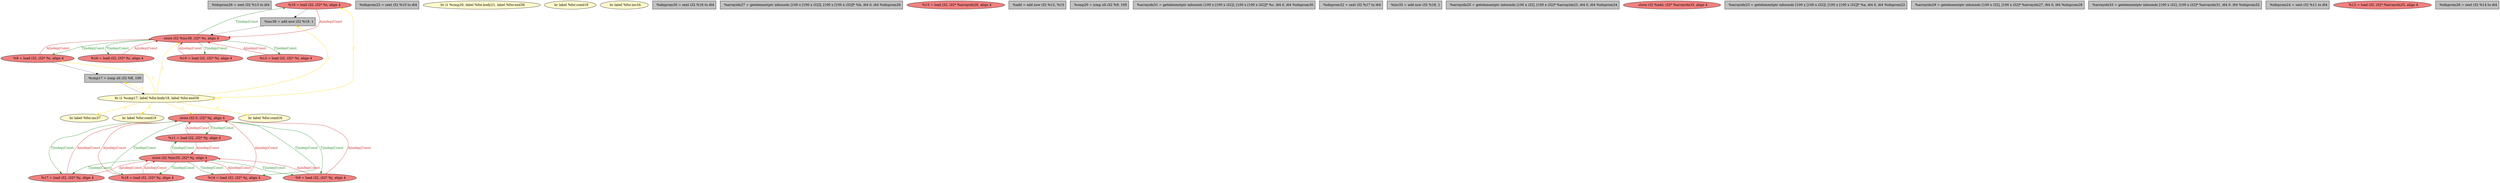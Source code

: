 
digraph G {


node1389 [fillcolor=grey,label="  %idxprom26 = sext i32 %13 to i64",shape=rectangle,style=filled ]
node1365 [fillcolor=lightcoral,label="  %19 = load i32, i32* %i, align 4",shape=ellipse,style=filled ]
node1364 [fillcolor=lightcoral,label="  %11 = load i32, i32* %j, align 4",shape=ellipse,style=filled ]
node1371 [fillcolor=grey,label="  %idxprom22 = sext i32 %10 to i64",shape=rectangle,style=filled ]
node1362 [fillcolor=lemonchiffon,label="  br label %for.inc37",shape=ellipse,style=filled ]
node1360 [fillcolor=lemonchiffon,label="  br i1 %cmp20, label %for.body21, label %for.end36",shape=ellipse,style=filled ]
node1369 [fillcolor=lemonchiffon,label="  br label %for.cond19",shape=ellipse,style=filled ]
node1363 [fillcolor=grey,label="  %cmp17 = icmp slt i32 %8, 100",shape=rectangle,style=filled ]
node1386 [fillcolor=lightcoral,label="  %10 = load i32, i32* %i, align 4",shape=ellipse,style=filled ]
node1358 [fillcolor=lightcoral,label="  %16 = load i32, i32* %i, align 4",shape=ellipse,style=filled ]
node1390 [fillcolor=lightcoral,label="  %17 = load i32, i32* %j, align 4",shape=ellipse,style=filled ]
node1383 [fillcolor=lemonchiffon,label="  br label %for.inc34",shape=ellipse,style=filled ]
node1361 [fillcolor=grey,label="  %idxprom30 = sext i32 %16 to i64",shape=rectangle,style=filled ]
node1357 [fillcolor=grey,label="  %arrayidx27 = getelementptr inbounds [100 x [100 x i32]], [100 x [100 x i32]]* %b, i64 0, i64 %idxprom26",shape=rectangle,style=filled ]
node1353 [fillcolor=lightcoral,label="  %15 = load i32, i32* %arrayidx29, align 4",shape=ellipse,style=filled ]
node1366 [fillcolor=lightcoral,label="  %18 = load i32, i32* %j, align 4",shape=ellipse,style=filled ]
node1352 [fillcolor=grey,label="  %add = add nsw i32 %12, %15",shape=rectangle,style=filled ]
node1355 [fillcolor=grey,label="  %cmp20 = icmp slt i32 %9, 100",shape=rectangle,style=filled ]
node1351 [fillcolor=grey,label="  %arrayidx31 = getelementptr inbounds [100 x [100 x i32]], [100 x [100 x i32]]* %c, i64 0, i64 %idxprom30",shape=rectangle,style=filled ]
node1359 [fillcolor=grey,label="  %idxprom32 = sext i32 %17 to i64",shape=rectangle,style=filled ]
node1354 [fillcolor=lightcoral,label="  %14 = load i32, i32* %j, align 4",shape=ellipse,style=filled ]
node1376 [fillcolor=grey,label="  %inc35 = add nsw i32 %18, 1",shape=rectangle,style=filled ]
node1381 [fillcolor=grey,label="  %inc38 = add nsw i32 %19, 1",shape=rectangle,style=filled ]
node1356 [fillcolor=grey,label="  %arrayidx25 = getelementptr inbounds [100 x i32], [100 x i32]* %arrayidx23, i64 0, i64 %idxprom24",shape=rectangle,style=filled ]
node1380 [fillcolor=lemonchiffon,label="  br label %for.cond19",shape=ellipse,style=filled ]
node1367 [fillcolor=lightcoral,label="  store i32 %inc38, i32* %i, align 4",shape=ellipse,style=filled ]
node1388 [fillcolor=lightcoral,label="  %13 = load i32, i32* %i, align 4",shape=ellipse,style=filled ]
node1368 [fillcolor=lightcoral,label="  store i32 %add, i32* %arrayidx33, align 4",shape=ellipse,style=filled ]
node1372 [fillcolor=lightcoral,label="  store i32 %inc35, i32* %j, align 4",shape=ellipse,style=filled ]
node1374 [fillcolor=grey,label="  %arrayidx23 = getelementptr inbounds [100 x [100 x i32]], [100 x [100 x i32]]* %a, i64 0, i64 %idxprom22",shape=rectangle,style=filled ]
node1384 [fillcolor=grey,label="  %arrayidx29 = getelementptr inbounds [100 x i32], [100 x i32]* %arrayidx27, i64 0, i64 %idxprom28",shape=rectangle,style=filled ]
node1375 [fillcolor=grey,label="  %arrayidx33 = getelementptr inbounds [100 x i32], [100 x i32]* %arrayidx31, i64 0, i64 %idxprom32",shape=rectangle,style=filled ]
node1382 [fillcolor=grey,label="  %idxprom24 = sext i32 %11 to i64",shape=rectangle,style=filled ]
node1373 [fillcolor=lightcoral,label="  %9 = load i32, i32* %j, align 4",shape=ellipse,style=filled ]
node1377 [fillcolor=lightcoral,label="  store i32 0, i32* %j, align 4",shape=ellipse,style=filled ]
node1378 [fillcolor=lightcoral,label="  %8 = load i32, i32* %i, align 4",shape=ellipse,style=filled ]
node1387 [fillcolor=lightcoral,label="  %12 = load i32, i32* %arrayidx25, align 4",shape=ellipse,style=filled ]
node1370 [fillcolor=lemonchiffon,label="  br label %for.cond16",shape=ellipse,style=filled ]
node1379 [fillcolor=grey,label="  %idxprom28 = sext i32 %14 to i64",shape=rectangle,style=filled ]
node1385 [fillcolor=lemonchiffon,label="  br i1 %cmp17, label %for.body18, label %for.end39",shape=ellipse,style=filled ]

node1385->node1365 [style=solid,color=gold,label="C",penwidth=1.0,fontcolor=gold ]
node1388->node1367 [style=solid,color=firebrick3,label="A|indep|Const",penwidth=1.0,fontcolor=firebrick3 ]
node1367->node1388 [style=solid,color=forestgreen,label="T|indep|Const",penwidth=1.0,fontcolor=forestgreen ]
node1377->node1354 [style=solid,color=forestgreen,label="T|indep|Const",penwidth=1.0,fontcolor=forestgreen ]
node1354->node1377 [style=solid,color=firebrick3,label="A|indep|Const",penwidth=1.0,fontcolor=firebrick3 ]
node1366->node1377 [style=solid,color=firebrick3,label="A|indep|Const",penwidth=1.0,fontcolor=firebrick3 ]
node1354->node1372 [style=solid,color=firebrick3,label="A|indep|Const",penwidth=1.0,fontcolor=firebrick3 ]
node1364->node1372 [style=solid,color=firebrick3,label="A|indep|Const",penwidth=1.0,fontcolor=firebrick3 ]
node1372->node1354 [style=solid,color=forestgreen,label="T|indep|Const",penwidth=1.0,fontcolor=forestgreen ]
node1385->node1367 [style=solid,color=gold,label="C",penwidth=1.0,fontcolor=gold ]
node1377->node1366 [style=solid,color=forestgreen,label="T|indep|Const",penwidth=1.0,fontcolor=forestgreen ]
node1373->node1372 [style=solid,color=firebrick3,label="A|indep|Const",penwidth=1.0,fontcolor=firebrick3 ]
node1385->node1370 [style=solid,color=gold,label="C",penwidth=1.0,fontcolor=gold ]
node1372->node1373 [style=solid,color=forestgreen,label="T|indep|Const",penwidth=1.0,fontcolor=forestgreen ]
node1367->node1386 [style=solid,color=forestgreen,label="T|indep|Const",penwidth=1.0,fontcolor=forestgreen ]
node1378->node1367 [style=solid,color=firebrick3,label="A|indep|Const",penwidth=1.0,fontcolor=firebrick3 ]
node1386->node1367 [style=solid,color=firebrick3,label="A|indep|Const",penwidth=1.0,fontcolor=firebrick3 ]
node1373->node1377 [style=solid,color=firebrick3,label="A|indep|Const",penwidth=1.0,fontcolor=firebrick3 ]
node1378->node1363 [style=solid,color=black,label="",penwidth=0.5,fontcolor=black ]
node1372->node1366 [style=solid,color=forestgreen,label="T|indep|Const",penwidth=1.0,fontcolor=forestgreen ]
node1390->node1377 [style=solid,color=firebrick3,label="A|indep|Const",penwidth=1.0,fontcolor=firebrick3 ]
node1365->node1367 [style=solid,color=firebrick3,label="A|indep|Const",penwidth=1.0,fontcolor=firebrick3 ]
node1363->node1385 [style=solid,color=black,label="",penwidth=0.5,fontcolor=black ]
node1372->node1390 [style=solid,color=forestgreen,label="T|indep|Const",penwidth=1.0,fontcolor=forestgreen ]
node1385->node1378 [style=solid,color=gold,label="C",penwidth=1.0,fontcolor=gold ]
node1385->node1362 [style=solid,color=gold,label="C",penwidth=1.0,fontcolor=gold ]
node1372->node1364 [style=solid,color=forestgreen,label="T|indep|Const",penwidth=1.0,fontcolor=forestgreen ]
node1385->node1377 [style=solid,color=gold,label="C",penwidth=1.0,fontcolor=gold ]
node1366->node1372 [style=solid,color=firebrick3,label="A|indep|Const",penwidth=1.0,fontcolor=firebrick3 ]
node1367->node1358 [style=solid,color=forestgreen,label="T|indep|Const",penwidth=1.0,fontcolor=forestgreen ]
node1377->node1364 [style=solid,color=forestgreen,label="T|indep|Const",penwidth=1.0,fontcolor=forestgreen ]
node1365->node1381 [style=solid,color=black,label="",penwidth=0.5,fontcolor=black ]
node1385->node1363 [style=solid,color=gold,label="C",penwidth=1.0,fontcolor=gold ]
node1385->node1385 [style=solid,color=gold,label="C",penwidth=1.0,fontcolor=gold ]
node1385->node1381 [style=solid,color=gold,label="C",penwidth=1.0,fontcolor=gold ]
node1377->node1390 [style=solid,color=forestgreen,label="T|indep|Const",penwidth=1.0,fontcolor=forestgreen ]
node1367->node1378 [style=solid,color=forestgreen,label="T|indep|Const",penwidth=1.0,fontcolor=forestgreen ]
node1390->node1372 [style=solid,color=firebrick3,label="A|indep|Const",penwidth=1.0,fontcolor=firebrick3 ]
node1358->node1367 [style=solid,color=firebrick3,label="A|indep|Const",penwidth=1.0,fontcolor=firebrick3 ]
node1364->node1377 [style=solid,color=firebrick3,label="A|indep|Const",penwidth=1.0,fontcolor=firebrick3 ]
node1377->node1373 [style=solid,color=forestgreen,label="T|indep|Const",penwidth=1.0,fontcolor=forestgreen ]
node1385->node1380 [style=solid,color=gold,label="C",penwidth=1.0,fontcolor=gold ]
node1367->node1365 [style=solid,color=forestgreen,label="T|indep|Const",penwidth=1.0,fontcolor=forestgreen ]
node1381->node1367 [style=solid,color=black,label="",penwidth=0.5,fontcolor=black ]


}
